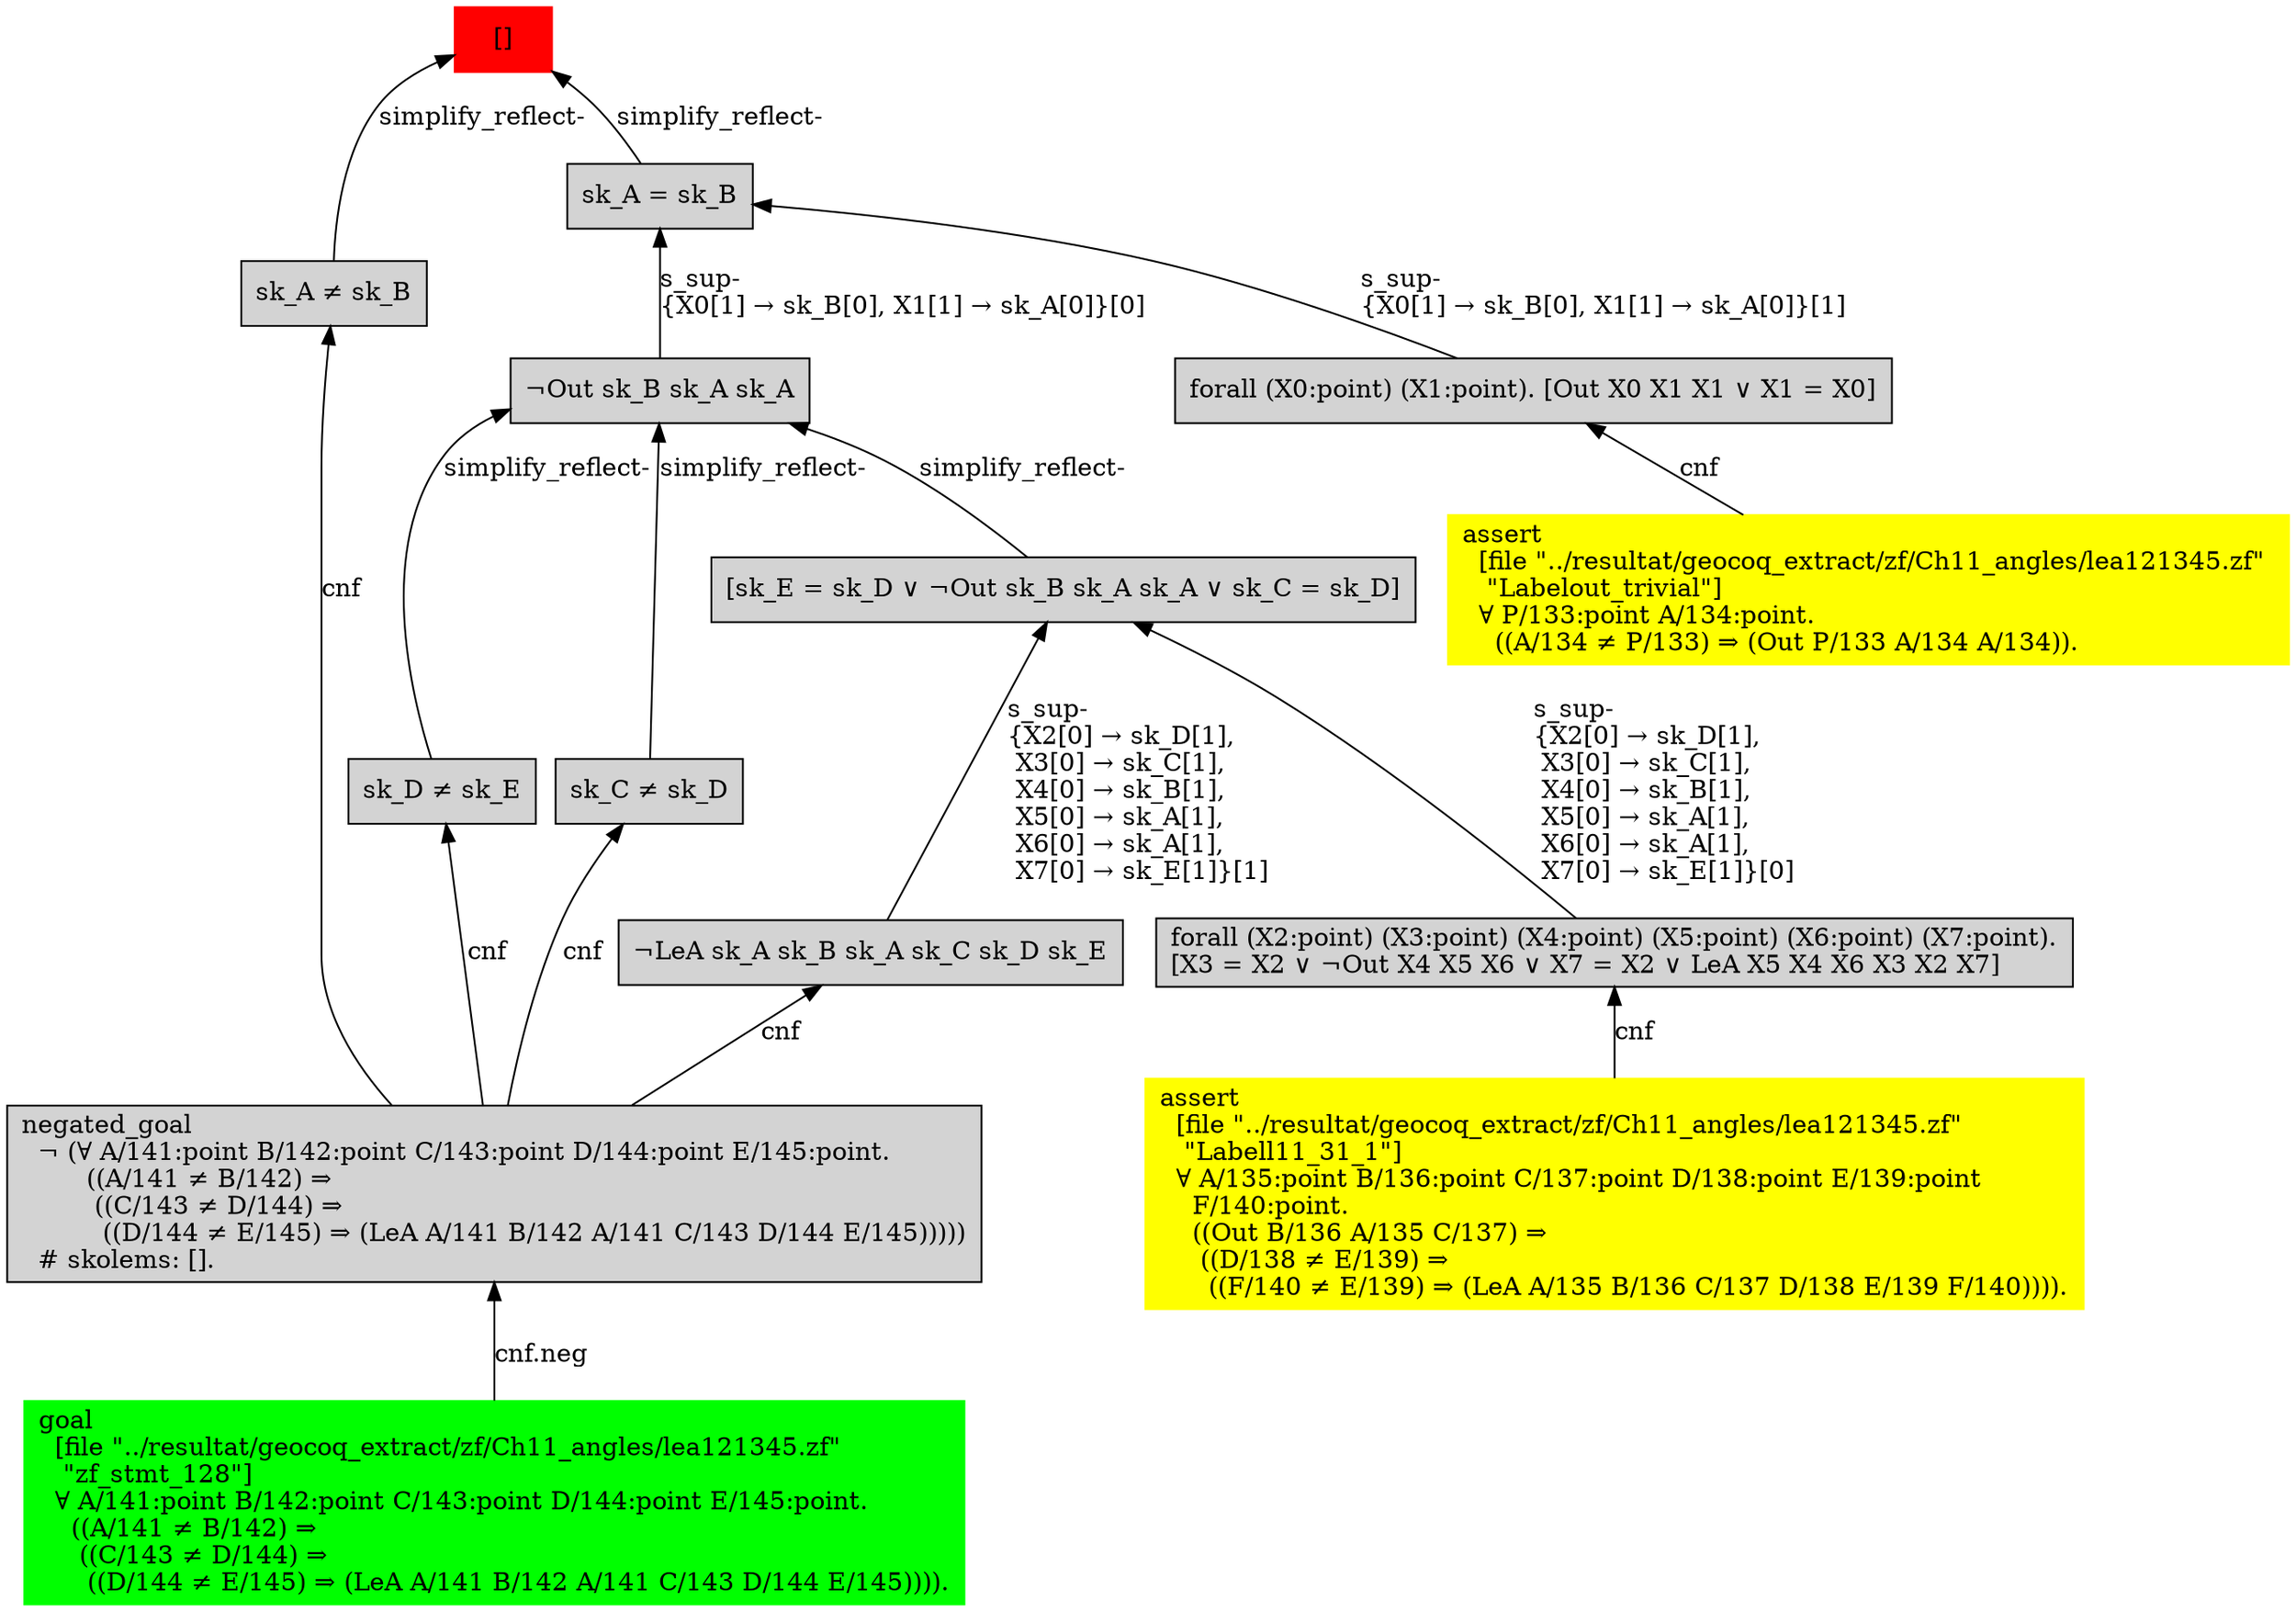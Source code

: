 digraph "unsat_graph" {
  vertex_0 [color=red, label="[]", shape=box, style=filled];
  vertex_0 -> vertex_1 [label="simplify_reflect-", dir="back"];
  vertex_1 [shape=box, label="sk_A ≠ sk_B\l", style=filled];
  vertex_1 -> vertex_2 [label="cnf", dir="back"];
  vertex_2 [shape=box, label="negated_goal\l  ¬ (∀ A/141:point B/142:point C/143:point D/144:point E/145:point.\l        ((A/141 ≠ B/142) ⇒\l         ((C/143 ≠ D/144) ⇒\l          ((D/144 ≠ E/145) ⇒ (LeA A/141 B/142 A/141 C/143 D/144 E/145)))))\l  # skolems: [].\l", style=filled];
  vertex_2 -> vertex_3 [label="cnf.neg", dir="back"];
  vertex_3 [color=green, shape=box, label="goal\l  [file \"../resultat/geocoq_extract/zf/Ch11_angles/lea121345.zf\" \l   \"zf_stmt_128\"]\l  ∀ A/141:point B/142:point C/143:point D/144:point E/145:point.\l    ((A/141 ≠ B/142) ⇒\l     ((C/143 ≠ D/144) ⇒\l      ((D/144 ≠ E/145) ⇒ (LeA A/141 B/142 A/141 C/143 D/144 E/145)))).\l", style=filled];
  vertex_0 -> vertex_4 [label="simplify_reflect-", dir="back"];
  vertex_4 [shape=box, label="sk_A = sk_B\l", style=filled];
  vertex_4 -> vertex_5 [label="s_sup-\l\{X0[1] → sk_B[0], X1[1] → sk_A[0]\}[0]\l", dir="back"];
  vertex_5 [shape=box, label="¬Out sk_B sk_A sk_A\l", style=filled];
  vertex_5 -> vertex_6 [label="simplify_reflect-", dir="back"];
  vertex_6 [shape=box, label="sk_D ≠ sk_E\l", style=filled];
  vertex_6 -> vertex_2 [label="cnf", dir="back"];
  vertex_5 -> vertex_7 [label="simplify_reflect-", dir="back"];
  vertex_7 [shape=box, label="sk_C ≠ sk_D\l", style=filled];
  vertex_7 -> vertex_2 [label="cnf", dir="back"];
  vertex_5 -> vertex_8 [label="simplify_reflect-", dir="back"];
  vertex_8 [shape=box, label="[sk_E = sk_D ∨ ¬Out sk_B sk_A sk_A ∨ sk_C = sk_D]\l", style=filled];
  vertex_8 -> vertex_9 [label="s_sup-\l\{X2[0] → sk_D[1], \l X3[0] → sk_C[1], \l X4[0] → sk_B[1], \l X5[0] → sk_A[1], \l X6[0] → sk_A[1], \l X7[0] → sk_E[1]\}[1]\l", dir="back"];
  vertex_9 [shape=box, label="¬LeA sk_A sk_B sk_A sk_C sk_D sk_E\l", style=filled];
  vertex_9 -> vertex_2 [label="cnf", dir="back"];
  vertex_8 -> vertex_10 [label="s_sup-\l\{X2[0] → sk_D[1], \l X3[0] → sk_C[1], \l X4[0] → sk_B[1], \l X5[0] → sk_A[1], \l X6[0] → sk_A[1], \l X7[0] → sk_E[1]\}[0]\l", dir="back"];
  vertex_10 [shape=box, label="forall (X2:point) (X3:point) (X4:point) (X5:point) (X6:point) (X7:point).\l[X3 = X2 ∨ ¬Out X4 X5 X6 ∨ X7 = X2 ∨ LeA X5 X4 X6 X3 X2 X7]\l", style=filled];
  vertex_10 -> vertex_11 [label="cnf", dir="back"];
  vertex_11 [color=yellow, shape=box, label="assert\l  [file \"../resultat/geocoq_extract/zf/Ch11_angles/lea121345.zf\" \l   \"Labell11_31_1\"]\l  ∀ A/135:point B/136:point C/137:point D/138:point E/139:point \l    F/140:point.\l    ((Out B/136 A/135 C/137) ⇒\l     ((D/138 ≠ E/139) ⇒\l      ((F/140 ≠ E/139) ⇒ (LeA A/135 B/136 C/137 D/138 E/139 F/140)))).\l", style=filled];
  vertex_4 -> vertex_12 [label="s_sup-\l\{X0[1] → sk_B[0], X1[1] → sk_A[0]\}[1]\l", dir="back"];
  vertex_12 [shape=box, label="forall (X0:point) (X1:point). [Out X0 X1 X1 ∨ X1 = X0]\l", style=filled];
  vertex_12 -> vertex_13 [label="cnf", dir="back"];
  vertex_13 [color=yellow, shape=box, label="assert\l  [file \"../resultat/geocoq_extract/zf/Ch11_angles/lea121345.zf\" \l   \"Labelout_trivial\"]\l  ∀ P/133:point A/134:point.\l    ((A/134 ≠ P/133) ⇒ (Out P/133 A/134 A/134)).\l", style=filled];
  }


